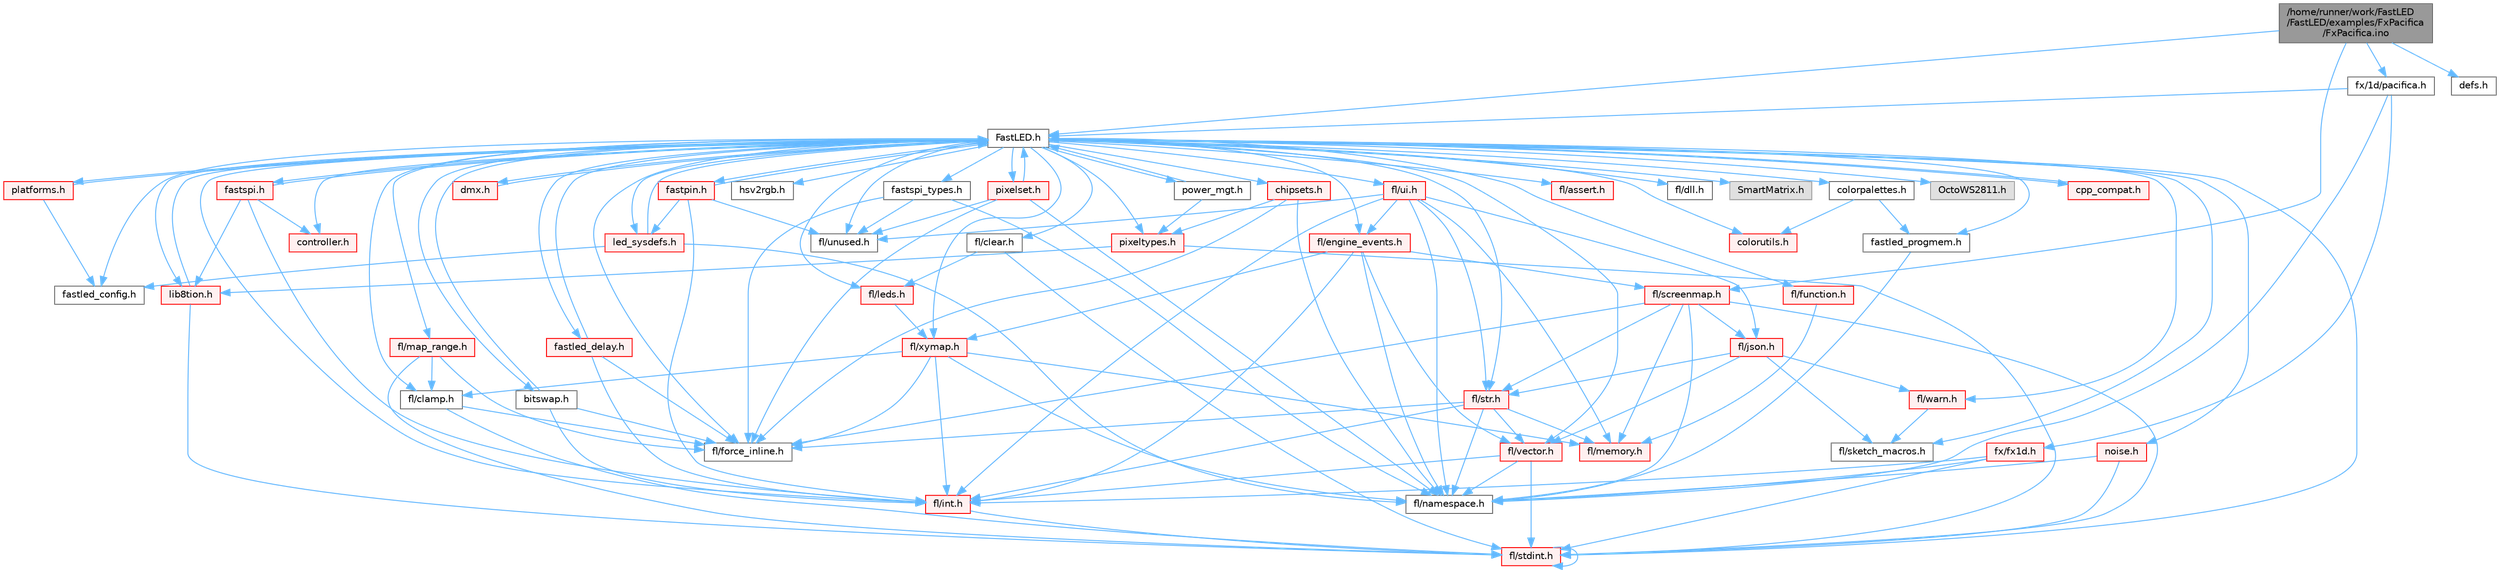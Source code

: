 digraph "/home/runner/work/FastLED/FastLED/examples/FxPacifica/FxPacifica.ino"
{
 // INTERACTIVE_SVG=YES
 // LATEX_PDF_SIZE
  bgcolor="transparent";
  edge [fontname=Helvetica,fontsize=10,labelfontname=Helvetica,labelfontsize=10];
  node [fontname=Helvetica,fontsize=10,shape=box,height=0.2,width=0.4];
  Node1 [id="Node000001",label="/home/runner/work/FastLED\l/FastLED/examples/FxPacifica\l/FxPacifica.ino",height=0.2,width=0.4,color="gray40", fillcolor="grey60", style="filled", fontcolor="black",tooltip="Pacifica ocean effect with ScreenMap."];
  Node1 -> Node2 [id="edge1_Node000001_Node000002",color="steelblue1",style="solid",tooltip=" "];
  Node2 [id="Node000002",label="FastLED.h",height=0.2,width=0.4,color="grey40", fillcolor="white", style="filled",URL="$db/d97/_fast_l_e_d_8h.html",tooltip="central include file for FastLED, defines the CFastLED class/object"];
  Node2 -> Node3 [id="edge2_Node000002_Node000003",color="steelblue1",style="solid",tooltip=" "];
  Node3 [id="Node000003",label="fl/stdint.h",height=0.2,width=0.4,color="red", fillcolor="#FFF0F0", style="filled",URL="$df/dd8/stdint_8h.html",tooltip=" "];
  Node3 -> Node3 [id="edge3_Node000003_Node000003",color="steelblue1",style="solid",tooltip=" "];
  Node2 -> Node5 [id="edge4_Node000002_Node000005",color="steelblue1",style="solid",tooltip=" "];
  Node5 [id="Node000005",label="fl/dll.h",height=0.2,width=0.4,color="grey40", fillcolor="white", style="filled",URL="$d3/d4b/dll_8h.html",tooltip="FastLED dynamic library interface - lightweight header for external callers."];
  Node2 -> Node6 [id="edge5_Node000002_Node000006",color="steelblue1",style="solid",tooltip=" "];
  Node6 [id="Node000006",label="SmartMatrix.h",height=0.2,width=0.4,color="grey60", fillcolor="#E0E0E0", style="filled",tooltip=" "];
  Node2 -> Node7 [id="edge6_Node000002_Node000007",color="steelblue1",style="solid",tooltip=" "];
  Node7 [id="Node000007",label="OctoWS2811.h",height=0.2,width=0.4,color="grey60", fillcolor="#E0E0E0", style="filled",tooltip=" "];
  Node2 -> Node8 [id="edge7_Node000002_Node000008",color="steelblue1",style="solid",tooltip=" "];
  Node8 [id="Node000008",label="fl/force_inline.h",height=0.2,width=0.4,color="grey40", fillcolor="white", style="filled",URL="$d4/d64/force__inline_8h.html",tooltip=" "];
  Node2 -> Node9 [id="edge8_Node000002_Node000009",color="steelblue1",style="solid",tooltip=" "];
  Node9 [id="Node000009",label="cpp_compat.h",height=0.2,width=0.4,color="red", fillcolor="#FFF0F0", style="filled",URL="$d9/d13/cpp__compat_8h.html",tooltip="Compatibility functions based on C++ version."];
  Node9 -> Node2 [id="edge9_Node000009_Node000002",color="steelblue1",style="solid",tooltip=" "];
  Node2 -> Node11 [id="edge10_Node000002_Node000011",color="steelblue1",style="solid",tooltip=" "];
  Node11 [id="Node000011",label="fastled_config.h",height=0.2,width=0.4,color="grey40", fillcolor="white", style="filled",URL="$d5/d11/fastled__config_8h.html",tooltip="Contains definitions that can be used to configure FastLED at compile time."];
  Node2 -> Node12 [id="edge11_Node000002_Node000012",color="steelblue1",style="solid",tooltip=" "];
  Node12 [id="Node000012",label="led_sysdefs.h",height=0.2,width=0.4,color="red", fillcolor="#FFF0F0", style="filled",URL="$d9/d3e/led__sysdefs_8h.html",tooltip="Determines which platform system definitions to include."];
  Node12 -> Node2 [id="edge12_Node000012_Node000002",color="steelblue1",style="solid",tooltip=" "];
  Node12 -> Node11 [id="edge13_Node000012_Node000011",color="steelblue1",style="solid",tooltip=" "];
  Node12 -> Node14 [id="edge14_Node000012_Node000014",color="steelblue1",style="solid",tooltip=" "];
  Node14 [id="Node000014",label="fl/namespace.h",height=0.2,width=0.4,color="grey40", fillcolor="white", style="filled",URL="$df/d2a/namespace_8h.html",tooltip="Implements the FastLED namespace macros."];
  Node2 -> Node15 [id="edge15_Node000002_Node000015",color="steelblue1",style="solid",tooltip=" "];
  Node15 [id="Node000015",label="fastled_delay.h",height=0.2,width=0.4,color="red", fillcolor="#FFF0F0", style="filled",URL="$d0/da8/fastled__delay_8h.html",tooltip="Utility functions and classes for managing delay cycles."];
  Node15 -> Node2 [id="edge16_Node000015_Node000002",color="steelblue1",style="solid",tooltip=" "];
  Node15 -> Node8 [id="edge17_Node000015_Node000008",color="steelblue1",style="solid",tooltip=" "];
  Node15 -> Node17 [id="edge18_Node000015_Node000017",color="steelblue1",style="solid",tooltip=" "];
  Node17 [id="Node000017",label="fl/int.h",height=0.2,width=0.4,color="red", fillcolor="#FFF0F0", style="filled",URL="$d3/d7e/int_8h.html",tooltip=" "];
  Node17 -> Node3 [id="edge19_Node000017_Node000003",color="steelblue1",style="solid",tooltip=" "];
  Node2 -> Node19 [id="edge20_Node000002_Node000019",color="steelblue1",style="solid",tooltip=" "];
  Node19 [id="Node000019",label="bitswap.h",height=0.2,width=0.4,color="grey40", fillcolor="white", style="filled",URL="$de/ded/bitswap_8h.html",tooltip="Functions for doing a rotation of bits/bytes used by parallel output."];
  Node19 -> Node2 [id="edge21_Node000019_Node000002",color="steelblue1",style="solid",tooltip=" "];
  Node19 -> Node8 [id="edge22_Node000019_Node000008",color="steelblue1",style="solid",tooltip=" "];
  Node19 -> Node17 [id="edge23_Node000019_Node000017",color="steelblue1",style="solid",tooltip=" "];
  Node2 -> Node20 [id="edge24_Node000002_Node000020",color="steelblue1",style="solid",tooltip=" "];
  Node20 [id="Node000020",label="controller.h",height=0.2,width=0.4,color="red", fillcolor="#FFF0F0", style="filled",URL="$d2/dd9/controller_8h.html",tooltip="deprecated: base definitions used by led controllers for writing out led data"];
  Node2 -> Node119 [id="edge25_Node000002_Node000119",color="steelblue1",style="solid",tooltip=" "];
  Node119 [id="Node000119",label="fastpin.h",height=0.2,width=0.4,color="red", fillcolor="#FFF0F0", style="filled",URL="$db/d65/fastpin_8h.html",tooltip="Class base definitions for defining fast pin access."];
  Node119 -> Node2 [id="edge26_Node000119_Node000002",color="steelblue1",style="solid",tooltip=" "];
  Node119 -> Node12 [id="edge27_Node000119_Node000012",color="steelblue1",style="solid",tooltip=" "];
  Node119 -> Node56 [id="edge28_Node000119_Node000056",color="steelblue1",style="solid",tooltip=" "];
  Node56 [id="Node000056",label="fl/unused.h",height=0.2,width=0.4,color="grey40", fillcolor="white", style="filled",URL="$d8/d4b/unused_8h.html",tooltip=" "];
  Node119 -> Node17 [id="edge29_Node000119_Node000017",color="steelblue1",style="solid",tooltip=" "];
  Node2 -> Node120 [id="edge30_Node000002_Node000120",color="steelblue1",style="solid",tooltip=" "];
  Node120 [id="Node000120",label="fastspi_types.h",height=0.2,width=0.4,color="grey40", fillcolor="white", style="filled",URL="$d2/ddb/fastspi__types_8h.html",tooltip="Data types and constants used by SPI interfaces."];
  Node120 -> Node8 [id="edge31_Node000120_Node000008",color="steelblue1",style="solid",tooltip=" "];
  Node120 -> Node14 [id="edge32_Node000120_Node000014",color="steelblue1",style="solid",tooltip=" "];
  Node120 -> Node56 [id="edge33_Node000120_Node000056",color="steelblue1",style="solid",tooltip=" "];
  Node2 -> Node121 [id="edge34_Node000002_Node000121",color="steelblue1",style="solid",tooltip=" "];
  Node121 [id="Node000121",label="dmx.h",height=0.2,width=0.4,color="red", fillcolor="#FFF0F0", style="filled",URL="$d3/de1/dmx_8h.html",tooltip="Defines the DMX512-based LED controllers."];
  Node121 -> Node2 [id="edge35_Node000121_Node000002",color="steelblue1",style="solid",tooltip=" "];
  Node2 -> Node124 [id="edge36_Node000002_Node000124",color="steelblue1",style="solid",tooltip=" "];
  Node124 [id="Node000124",label="platforms.h",height=0.2,width=0.4,color="red", fillcolor="#FFF0F0", style="filled",URL="$da/dc9/platforms_8h.html",tooltip="Determines which platforms headers to include."];
  Node124 -> Node2 [id="edge37_Node000124_Node000002",color="steelblue1",style="solid",tooltip=" "];
  Node124 -> Node11 [id="edge38_Node000124_Node000011",color="steelblue1",style="solid",tooltip=" "];
  Node2 -> Node32 [id="edge39_Node000002_Node000032",color="steelblue1",style="solid",tooltip=" "];
  Node32 [id="Node000032",label="fastled_progmem.h",height=0.2,width=0.4,color="grey40", fillcolor="white", style="filled",URL="$df/dab/fastled__progmem_8h.html",tooltip="Wrapper definitions to allow seamless use of PROGMEM in environments that have it."];
  Node32 -> Node14 [id="edge40_Node000032_Node000014",color="steelblue1",style="solid",tooltip=" "];
  Node2 -> Node23 [id="edge41_Node000002_Node000023",color="steelblue1",style="solid",tooltip=" "];
  Node23 [id="Node000023",label="lib8tion.h",height=0.2,width=0.4,color="red", fillcolor="#FFF0F0", style="filled",URL="$df/da5/lib8tion_8h.html",tooltip="Fast, efficient 8-bit math functions specifically designed for high-performance LED programming."];
  Node23 -> Node2 [id="edge42_Node000023_Node000002",color="steelblue1",style="solid",tooltip=" "];
  Node23 -> Node3 [id="edge43_Node000023_Node000003",color="steelblue1",style="solid",tooltip=" "];
  Node2 -> Node22 [id="edge44_Node000002_Node000022",color="steelblue1",style="solid",tooltip=" "];
  Node22 [id="Node000022",label="pixeltypes.h",height=0.2,width=0.4,color="red", fillcolor="#FFF0F0", style="filled",URL="$d2/dba/pixeltypes_8h.html",tooltip="Includes defintions for RGB and HSV pixels."];
  Node22 -> Node3 [id="edge45_Node000022_Node000003",color="steelblue1",style="solid",tooltip=" "];
  Node22 -> Node23 [id="edge46_Node000022_Node000023",color="steelblue1",style="solid",tooltip=" "];
  Node2 -> Node80 [id="edge47_Node000002_Node000080",color="steelblue1",style="solid",tooltip=" "];
  Node80 [id="Node000080",label="hsv2rgb.h",height=0.2,width=0.4,color="grey40", fillcolor="white", style="filled",URL="$de/d9a/hsv2rgb_8h.html",tooltip="Functions to convert from the HSV colorspace to the RGB colorspace."];
  Node2 -> Node126 [id="edge48_Node000002_Node000126",color="steelblue1",style="solid",tooltip=" "];
  Node126 [id="Node000126",label="colorutils.h",height=0.2,width=0.4,color="red", fillcolor="#FFF0F0", style="filled",URL="$d1/dfb/colorutils_8h.html",tooltip=" "];
  Node2 -> Node131 [id="edge49_Node000002_Node000131",color="steelblue1",style="solid",tooltip=" "];
  Node131 [id="Node000131",label="pixelset.h",height=0.2,width=0.4,color="red", fillcolor="#FFF0F0", style="filled",URL="$d4/d46/pixelset_8h.html",tooltip="Declares classes for managing logical groups of LEDs."];
  Node131 -> Node8 [id="edge50_Node000131_Node000008",color="steelblue1",style="solid",tooltip=" "];
  Node131 -> Node14 [id="edge51_Node000131_Node000014",color="steelblue1",style="solid",tooltip=" "];
  Node131 -> Node56 [id="edge52_Node000131_Node000056",color="steelblue1",style="solid",tooltip=" "];
  Node131 -> Node2 [id="edge53_Node000131_Node000002",color="steelblue1",style="solid",tooltip=" "];
  Node2 -> Node132 [id="edge54_Node000002_Node000132",color="steelblue1",style="solid",tooltip=" "];
  Node132 [id="Node000132",label="colorpalettes.h",height=0.2,width=0.4,color="grey40", fillcolor="white", style="filled",URL="$dc/dcc/colorpalettes_8h.html",tooltip="Declarations for the predefined color palettes supplied by FastLED."];
  Node132 -> Node126 [id="edge55_Node000132_Node000126",color="steelblue1",style="solid",tooltip=" "];
  Node132 -> Node32 [id="edge56_Node000132_Node000032",color="steelblue1",style="solid",tooltip=" "];
  Node2 -> Node133 [id="edge57_Node000002_Node000133",color="steelblue1",style="solid",tooltip=" "];
  Node133 [id="Node000133",label="noise.h",height=0.2,width=0.4,color="red", fillcolor="#FFF0F0", style="filled",URL="$d1/d31/noise_8h.html",tooltip="Functions to generate and fill arrays with noise."];
  Node133 -> Node3 [id="edge58_Node000133_Node000003",color="steelblue1",style="solid",tooltip=" "];
  Node133 -> Node14 [id="edge59_Node000133_Node000014",color="steelblue1",style="solid",tooltip=" "];
  Node2 -> Node134 [id="edge60_Node000002_Node000134",color="steelblue1",style="solid",tooltip=" "];
  Node134 [id="Node000134",label="power_mgt.h",height=0.2,width=0.4,color="grey40", fillcolor="white", style="filled",URL="$dc/d5b/power__mgt_8h.html",tooltip="Functions to limit the power used by FastLED."];
  Node134 -> Node2 [id="edge61_Node000134_Node000002",color="steelblue1",style="solid",tooltip=" "];
  Node134 -> Node22 [id="edge62_Node000134_Node000022",color="steelblue1",style="solid",tooltip=" "];
  Node2 -> Node135 [id="edge63_Node000002_Node000135",color="steelblue1",style="solid",tooltip=" "];
  Node135 [id="Node000135",label="fastspi.h",height=0.2,width=0.4,color="red", fillcolor="#FFF0F0", style="filled",URL="$d6/ddc/fastspi_8h.html",tooltip="Serial peripheral interface (SPI) definitions per platform."];
  Node135 -> Node2 [id="edge64_Node000135_Node000002",color="steelblue1",style="solid",tooltip=" "];
  Node135 -> Node20 [id="edge65_Node000135_Node000020",color="steelblue1",style="solid",tooltip=" "];
  Node135 -> Node23 [id="edge66_Node000135_Node000023",color="steelblue1",style="solid",tooltip=" "];
  Node135 -> Node17 [id="edge67_Node000135_Node000017",color="steelblue1",style="solid",tooltip=" "];
  Node2 -> Node137 [id="edge68_Node000002_Node000137",color="steelblue1",style="solid",tooltip=" "];
  Node137 [id="Node000137",label="chipsets.h",height=0.2,width=0.4,color="red", fillcolor="#FFF0F0", style="filled",URL="$db/d66/chipsets_8h.html",tooltip="Contains the bulk of the definitions for the various LED chipsets supported."];
  Node137 -> Node22 [id="edge69_Node000137_Node000022",color="steelblue1",style="solid",tooltip=" "];
  Node137 -> Node8 [id="edge70_Node000137_Node000008",color="steelblue1",style="solid",tooltip=" "];
  Node137 -> Node14 [id="edge71_Node000137_Node000014",color="steelblue1",style="solid",tooltip=" "];
  Node2 -> Node95 [id="edge72_Node000002_Node000095",color="steelblue1",style="solid",tooltip=" "];
  Node95 [id="Node000095",label="fl/engine_events.h",height=0.2,width=0.4,color="red", fillcolor="#FFF0F0", style="filled",URL="$db/dc0/engine__events_8h.html",tooltip=" "];
  Node95 -> Node14 [id="edge73_Node000095_Node000014",color="steelblue1",style="solid",tooltip=" "];
  Node95 -> Node96 [id="edge74_Node000095_Node000096",color="steelblue1",style="solid",tooltip=" "];
  Node96 [id="Node000096",label="fl/screenmap.h",height=0.2,width=0.4,color="red", fillcolor="#FFF0F0", style="filled",URL="$d7/d97/screenmap_8h.html",tooltip=" "];
  Node96 -> Node3 [id="edge75_Node000096_Node000003",color="steelblue1",style="solid",tooltip=" "];
  Node96 -> Node8 [id="edge76_Node000096_Node000008",color="steelblue1",style="solid",tooltip=" "];
  Node96 -> Node43 [id="edge77_Node000096_Node000043",color="steelblue1",style="solid",tooltip=" "];
  Node43 [id="Node000043",label="fl/memory.h",height=0.2,width=0.4,color="red", fillcolor="#FFF0F0", style="filled",URL="$dc/d18/memory_8h.html",tooltip=" "];
  Node96 -> Node14 [id="edge78_Node000096_Node000014",color="steelblue1",style="solid",tooltip=" "];
  Node96 -> Node34 [id="edge79_Node000096_Node000034",color="steelblue1",style="solid",tooltip=" "];
  Node34 [id="Node000034",label="fl/str.h",height=0.2,width=0.4,color="red", fillcolor="#FFF0F0", style="filled",URL="$d1/d93/str_8h.html",tooltip=" "];
  Node34 -> Node17 [id="edge80_Node000034_Node000017",color="steelblue1",style="solid",tooltip=" "];
  Node34 -> Node14 [id="edge81_Node000034_Node000014",color="steelblue1",style="solid",tooltip=" "];
  Node34 -> Node43 [id="edge82_Node000034_Node000043",color="steelblue1",style="solid",tooltip=" "];
  Node34 -> Node69 [id="edge83_Node000034_Node000069",color="steelblue1",style="solid",tooltip=" "];
  Node69 [id="Node000069",label="fl/vector.h",height=0.2,width=0.4,color="red", fillcolor="#FFF0F0", style="filled",URL="$d6/d68/vector_8h.html",tooltip=" "];
  Node69 -> Node3 [id="edge84_Node000069_Node000003",color="steelblue1",style="solid",tooltip=" "];
  Node69 -> Node17 [id="edge85_Node000069_Node000017",color="steelblue1",style="solid",tooltip=" "];
  Node69 -> Node14 [id="edge86_Node000069_Node000014",color="steelblue1",style="solid",tooltip=" "];
  Node34 -> Node8 [id="edge87_Node000034_Node000008",color="steelblue1",style="solid",tooltip=" "];
  Node96 -> Node106 [id="edge88_Node000096_Node000106",color="steelblue1",style="solid",tooltip=" "];
  Node106 [id="Node000106",label="fl/json.h",height=0.2,width=0.4,color="red", fillcolor="#FFF0F0", style="filled",URL="$d7/d91/fl_2json_8h.html",tooltip="FastLED's Elegant JSON Library: fl::Json"];
  Node106 -> Node69 [id="edge89_Node000106_Node000069",color="steelblue1",style="solid",tooltip=" "];
  Node106 -> Node34 [id="edge90_Node000106_Node000034",color="steelblue1",style="solid",tooltip=" "];
  Node106 -> Node109 [id="edge91_Node000106_Node000109",color="steelblue1",style="solid",tooltip=" "];
  Node109 [id="Node000109",label="fl/warn.h",height=0.2,width=0.4,color="red", fillcolor="#FFF0F0", style="filled",URL="$de/d77/warn_8h.html",tooltip=" "];
  Node109 -> Node112 [id="edge92_Node000109_Node000112",color="steelblue1",style="solid",tooltip=" "];
  Node112 [id="Node000112",label="fl/sketch_macros.h",height=0.2,width=0.4,color="grey40", fillcolor="white", style="filled",URL="$d1/dbc/sketch__macros_8h.html",tooltip=" "];
  Node106 -> Node112 [id="edge93_Node000106_Node000112",color="steelblue1",style="solid",tooltip=" "];
  Node95 -> Node69 [id="edge94_Node000095_Node000069",color="steelblue1",style="solid",tooltip=" "];
  Node95 -> Node116 [id="edge95_Node000095_Node000116",color="steelblue1",style="solid",tooltip=" "];
  Node116 [id="Node000116",label="fl/xymap.h",height=0.2,width=0.4,color="red", fillcolor="#FFF0F0", style="filled",URL="$da/d61/xymap_8h.html",tooltip=" "];
  Node116 -> Node17 [id="edge96_Node000116_Node000017",color="steelblue1",style="solid",tooltip=" "];
  Node116 -> Node14 [id="edge97_Node000116_Node000014",color="steelblue1",style="solid",tooltip=" "];
  Node116 -> Node8 [id="edge98_Node000116_Node000008",color="steelblue1",style="solid",tooltip=" "];
  Node116 -> Node38 [id="edge99_Node000116_Node000038",color="steelblue1",style="solid",tooltip=" "];
  Node38 [id="Node000038",label="fl/clamp.h",height=0.2,width=0.4,color="grey40", fillcolor="white", style="filled",URL="$d6/dd3/clamp_8h.html",tooltip=" "];
  Node38 -> Node3 [id="edge100_Node000038_Node000003",color="steelblue1",style="solid",tooltip=" "];
  Node38 -> Node8 [id="edge101_Node000038_Node000008",color="steelblue1",style="solid",tooltip=" "];
  Node116 -> Node43 [id="edge102_Node000116_Node000043",color="steelblue1",style="solid",tooltip=" "];
  Node95 -> Node17 [id="edge103_Node000095_Node000017",color="steelblue1",style="solid",tooltip=" "];
  Node2 -> Node139 [id="edge104_Node000002_Node000139",color="steelblue1",style="solid",tooltip=" "];
  Node139 [id="Node000139",label="fl/leds.h",height=0.2,width=0.4,color="red", fillcolor="#FFF0F0", style="filled",URL="$da/d78/leds_8h.html",tooltip=" "];
  Node139 -> Node116 [id="edge105_Node000139_Node000116",color="steelblue1",style="solid",tooltip=" "];
  Node2 -> Node17 [id="edge106_Node000002_Node000017",color="steelblue1",style="solid",tooltip=" "];
  Node2 -> Node34 [id="edge107_Node000002_Node000034",color="steelblue1",style="solid",tooltip=" "];
  Node2 -> Node116 [id="edge108_Node000002_Node000116",color="steelblue1",style="solid",tooltip=" "];
  Node2 -> Node38 [id="edge109_Node000002_Node000038",color="steelblue1",style="solid",tooltip=" "];
  Node2 -> Node39 [id="edge110_Node000002_Node000039",color="steelblue1",style="solid",tooltip=" "];
  Node39 [id="Node000039",label="fl/map_range.h",height=0.2,width=0.4,color="red", fillcolor="#FFF0F0", style="filled",URL="$d1/d47/map__range_8h.html",tooltip=" "];
  Node39 -> Node3 [id="edge111_Node000039_Node000003",color="steelblue1",style="solid",tooltip=" "];
  Node39 -> Node38 [id="edge112_Node000039_Node000038",color="steelblue1",style="solid",tooltip=" "];
  Node39 -> Node8 [id="edge113_Node000039_Node000008",color="steelblue1",style="solid",tooltip=" "];
  Node2 -> Node109 [id="edge114_Node000002_Node000109",color="steelblue1",style="solid",tooltip=" "];
  Node2 -> Node99 [id="edge115_Node000002_Node000099",color="steelblue1",style="solid",tooltip=" "];
  Node99 [id="Node000099",label="fl/assert.h",height=0.2,width=0.4,color="red", fillcolor="#FFF0F0", style="filled",URL="$dc/da7/assert_8h.html",tooltip=" "];
  Node2 -> Node56 [id="edge116_Node000002_Node000056",color="steelblue1",style="solid",tooltip=" "];
  Node2 -> Node69 [id="edge117_Node000002_Node000069",color="steelblue1",style="solid",tooltip=" "];
  Node2 -> Node114 [id="edge118_Node000002_Node000114",color="steelblue1",style="solid",tooltip=" "];
  Node114 [id="Node000114",label="fl/function.h",height=0.2,width=0.4,color="red", fillcolor="#FFF0F0", style="filled",URL="$dd/d67/function_8h.html",tooltip=" "];
  Node114 -> Node43 [id="edge119_Node000114_Node000043",color="steelblue1",style="solid",tooltip=" "];
  Node2 -> Node140 [id="edge120_Node000002_Node000140",color="steelblue1",style="solid",tooltip=" "];
  Node140 [id="Node000140",label="fl/clear.h",height=0.2,width=0.4,color="grey40", fillcolor="white", style="filled",URL="$df/db0/clear_8h.html",tooltip=" "];
  Node140 -> Node139 [id="edge121_Node000140_Node000139",color="steelblue1",style="solid",tooltip=" "];
  Node140 -> Node3 [id="edge122_Node000140_Node000003",color="steelblue1",style="solid",tooltip=" "];
  Node2 -> Node141 [id="edge123_Node000002_Node000141",color="steelblue1",style="solid",tooltip=" "];
  Node141 [id="Node000141",label="fl/ui.h",height=0.2,width=0.4,color="red", fillcolor="#FFF0F0", style="filled",URL="$d9/d3b/ui_8h.html",tooltip=" "];
  Node141 -> Node14 [id="edge124_Node000141_Node000014",color="steelblue1",style="solid",tooltip=" "];
  Node141 -> Node43 [id="edge125_Node000141_Node000043",color="steelblue1",style="solid",tooltip=" "];
  Node141 -> Node106 [id="edge126_Node000141_Node000106",color="steelblue1",style="solid",tooltip=" "];
  Node141 -> Node34 [id="edge127_Node000141_Node000034",color="steelblue1",style="solid",tooltip=" "];
  Node141 -> Node17 [id="edge128_Node000141_Node000017",color="steelblue1",style="solid",tooltip=" "];
  Node141 -> Node95 [id="edge129_Node000141_Node000095",color="steelblue1",style="solid",tooltip=" "];
  Node141 -> Node56 [id="edge130_Node000141_Node000056",color="steelblue1",style="solid",tooltip=" "];
  Node2 -> Node112 [id="edge131_Node000002_Node000112",color="steelblue1",style="solid",tooltip=" "];
  Node1 -> Node149 [id="edge132_Node000001_Node000149",color="steelblue1",style="solid",tooltip=" "];
  Node149 [id="Node000149",label="fx/1d/pacifica.h",height=0.2,width=0.4,color="grey40", fillcolor="white", style="filled",URL="$dc/d70/pacifica_8h.html",tooltip=" "];
  Node149 -> Node2 [id="edge133_Node000149_Node000002",color="steelblue1",style="solid",tooltip=" "];
  Node149 -> Node14 [id="edge134_Node000149_Node000014",color="steelblue1",style="solid",tooltip=" "];
  Node149 -> Node150 [id="edge135_Node000149_Node000150",color="steelblue1",style="solid",tooltip=" "];
  Node150 [id="Node000150",label="fx/fx1d.h",height=0.2,width=0.4,color="red", fillcolor="#FFF0F0", style="filled",URL="$da/d81/fx1d_8h.html",tooltip=" "];
  Node150 -> Node3 [id="edge136_Node000150_Node000003",color="steelblue1",style="solid",tooltip=" "];
  Node150 -> Node17 [id="edge137_Node000150_Node000017",color="steelblue1",style="solid",tooltip=" "];
  Node150 -> Node14 [id="edge138_Node000150_Node000014",color="steelblue1",style="solid",tooltip=" "];
  Node1 -> Node96 [id="edge139_Node000001_Node000096",color="steelblue1",style="solid",tooltip=" "];
  Node1 -> Node154 [id="edge140_Node000001_Node000154",color="steelblue1",style="solid",tooltip=" "];
  Node154 [id="Node000154",label="defs.h",height=0.2,width=0.4,color="grey40", fillcolor="white", style="filled",URL="$d0/d7a/_fx_pacifica_2defs_8h.html",tooltip=" "];
}

